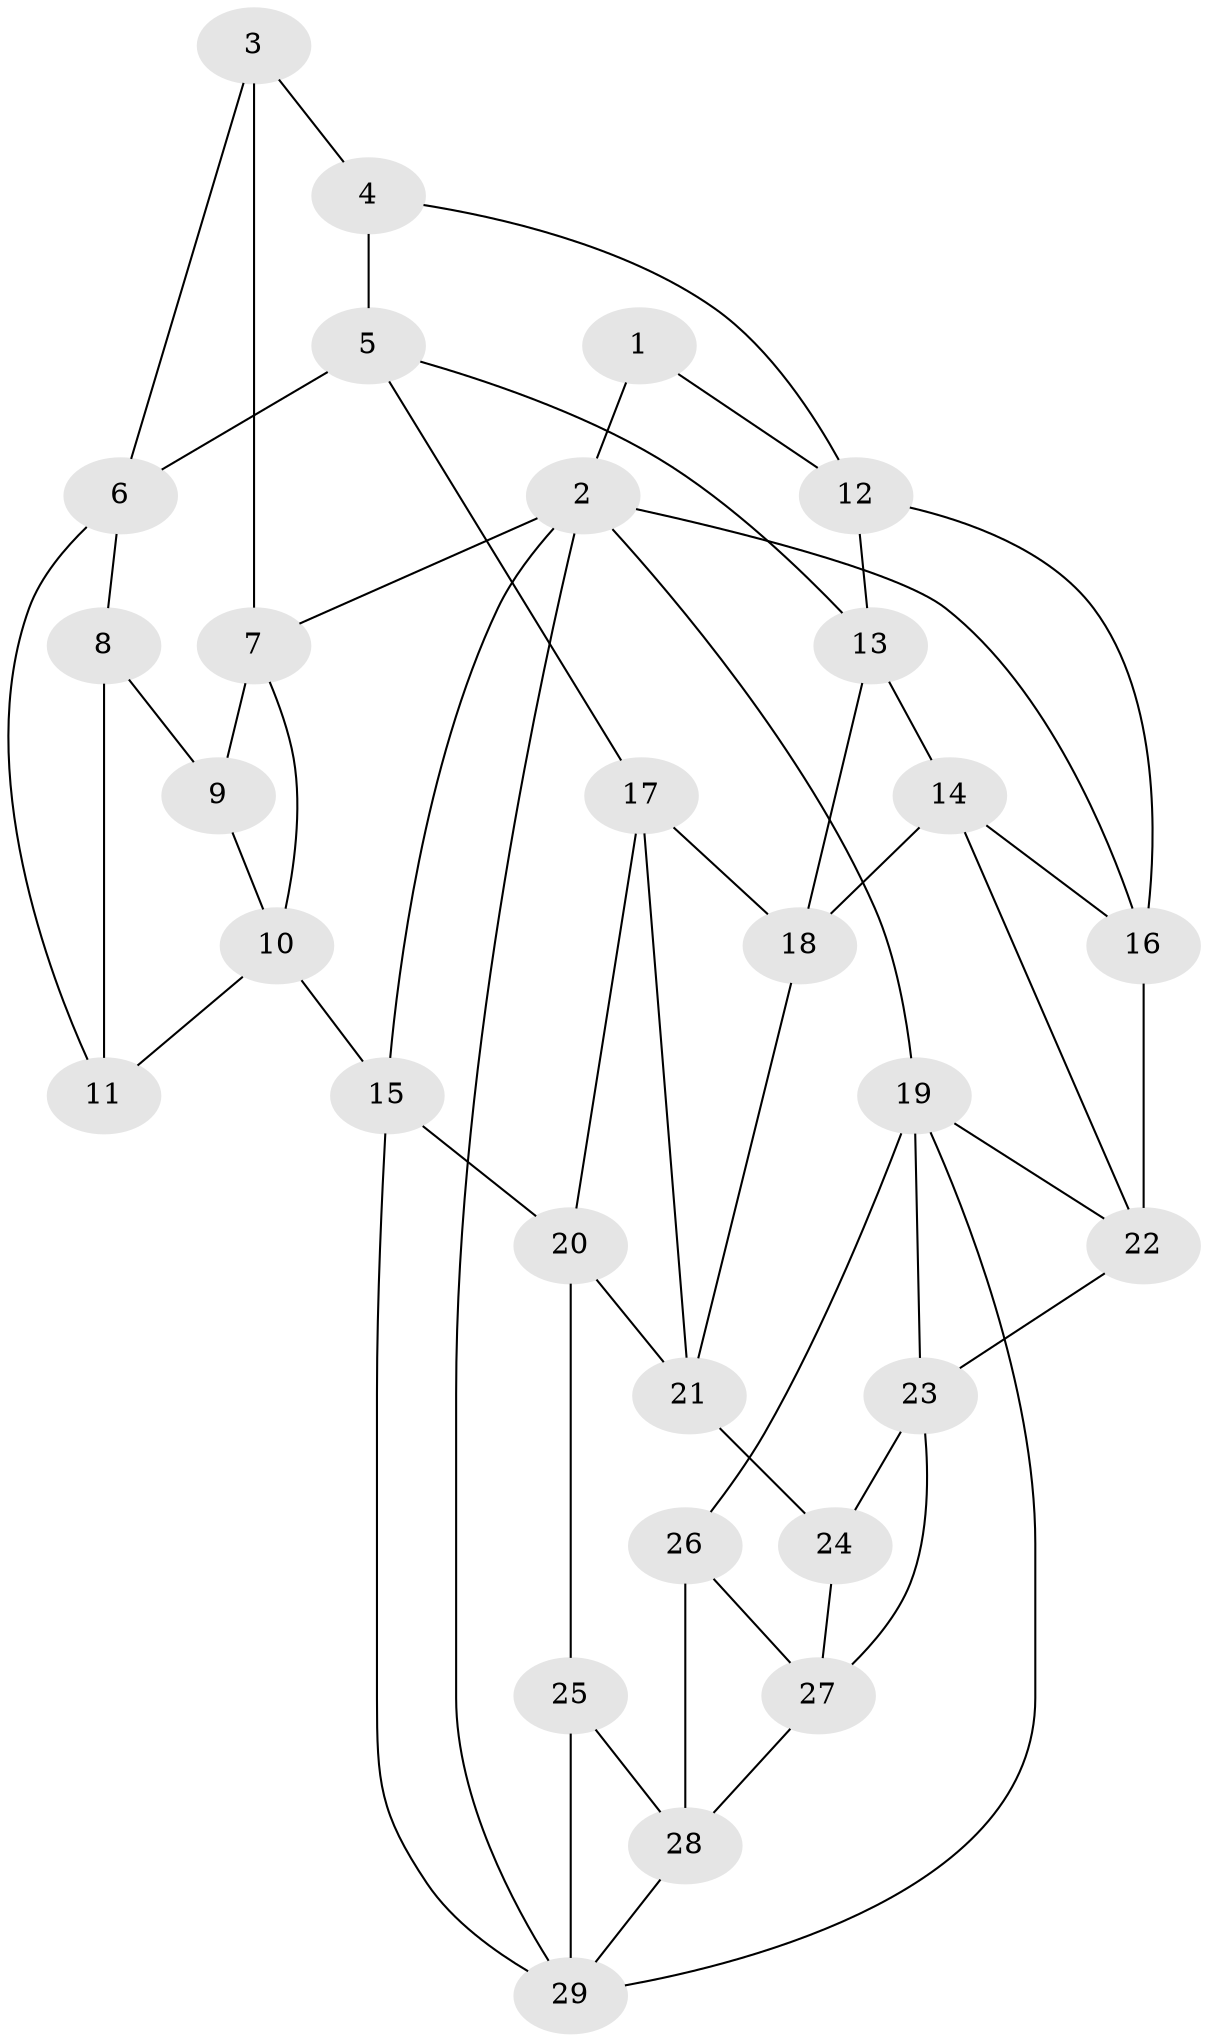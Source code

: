 // original degree distribution, {3: 0.06896551724137931, 5: 0.41379310344827586, 6: 0.27586206896551724, 4: 0.2413793103448276}
// Generated by graph-tools (version 1.1) at 2025/51/03/09/25 03:51:05]
// undirected, 29 vertices, 55 edges
graph export_dot {
graph [start="1"]
  node [color=gray90,style=filled];
  1;
  2;
  3;
  4;
  5;
  6;
  7;
  8;
  9;
  10;
  11;
  12;
  13;
  14;
  15;
  16;
  17;
  18;
  19;
  20;
  21;
  22;
  23;
  24;
  25;
  26;
  27;
  28;
  29;
  1 -- 2 [weight=1.0];
  1 -- 12 [weight=1.0];
  2 -- 7 [weight=1.0];
  2 -- 15 [weight=1.0];
  2 -- 16 [weight=1.0];
  2 -- 19 [weight=1.0];
  2 -- 29 [weight=1.0];
  3 -- 4 [weight=1.0];
  3 -- 6 [weight=1.0];
  3 -- 7 [weight=1.0];
  4 -- 5 [weight=1.0];
  4 -- 12 [weight=1.0];
  5 -- 6 [weight=1.0];
  5 -- 13 [weight=1.0];
  5 -- 17 [weight=1.0];
  6 -- 8 [weight=1.0];
  6 -- 11 [weight=1.0];
  7 -- 9 [weight=1.0];
  7 -- 10 [weight=1.0];
  8 -- 9 [weight=1.0];
  8 -- 11 [weight=1.0];
  9 -- 10 [weight=1.0];
  10 -- 11 [weight=1.0];
  10 -- 15 [weight=1.0];
  12 -- 13 [weight=1.0];
  12 -- 16 [weight=1.0];
  13 -- 14 [weight=1.0];
  13 -- 18 [weight=1.0];
  14 -- 16 [weight=1.0];
  14 -- 18 [weight=1.0];
  14 -- 22 [weight=1.0];
  15 -- 20 [weight=1.0];
  15 -- 29 [weight=1.0];
  16 -- 22 [weight=1.0];
  17 -- 18 [weight=1.0];
  17 -- 20 [weight=1.0];
  17 -- 21 [weight=1.0];
  18 -- 21 [weight=1.0];
  19 -- 22 [weight=1.0];
  19 -- 23 [weight=1.0];
  19 -- 26 [weight=1.0];
  19 -- 29 [weight=1.0];
  20 -- 21 [weight=1.0];
  20 -- 25 [weight=1.0];
  21 -- 24 [weight=1.0];
  22 -- 23 [weight=1.0];
  23 -- 24 [weight=1.0];
  23 -- 27 [weight=1.0];
  24 -- 27 [weight=1.0];
  25 -- 28 [weight=1.0];
  25 -- 29 [weight=1.0];
  26 -- 27 [weight=1.0];
  26 -- 28 [weight=1.0];
  27 -- 28 [weight=1.0];
  28 -- 29 [weight=1.0];
}
